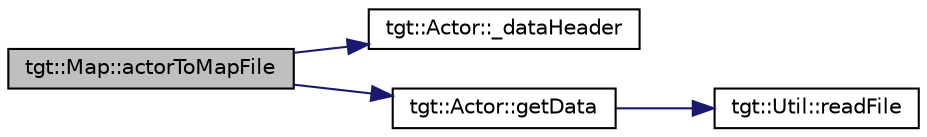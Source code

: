 digraph "tgt::Map::actorToMapFile"
{
 // LATEX_PDF_SIZE
  edge [fontname="Helvetica",fontsize="10",labelfontname="Helvetica",labelfontsize="10"];
  node [fontname="Helvetica",fontsize="10",shape=record];
  rankdir="LR";
  Node1 [label="tgt::Map::actorToMapFile",height=0.2,width=0.4,color="black", fillcolor="grey75", style="filled", fontcolor="black",tooltip=" "];
  Node1 -> Node2 [color="midnightblue",fontsize="10",style="solid",fontname="Helvetica"];
  Node2 [label="tgt::Actor::_dataHeader",height=0.2,width=0.4,color="black", fillcolor="white", style="filled",URL="$df/dd7/namespacetgt_1_1_actor.html#abe8dbc1c8176e296ef7c7ecac6485e18",tooltip=" "];
  Node1 -> Node3 [color="midnightblue",fontsize="10",style="solid",fontname="Helvetica"];
  Node3 [label="tgt::Actor::getData",height=0.2,width=0.4,color="black", fillcolor="white", style="filled",URL="$df/dd7/namespacetgt_1_1_actor.html#a0fc36201da6c8463ec5a77ba60b88c68",tooltip=" "];
  Node3 -> Node4 [color="midnightblue",fontsize="10",style="solid",fontname="Helvetica"];
  Node4 [label="tgt::Util::readFile",height=0.2,width=0.4,color="black", fillcolor="white", style="filled",URL="$dd/d64/namespacetgt_1_1_util.html#a7c43176143f5b51f253f04e1ac139c7b",tooltip=" "];
}
